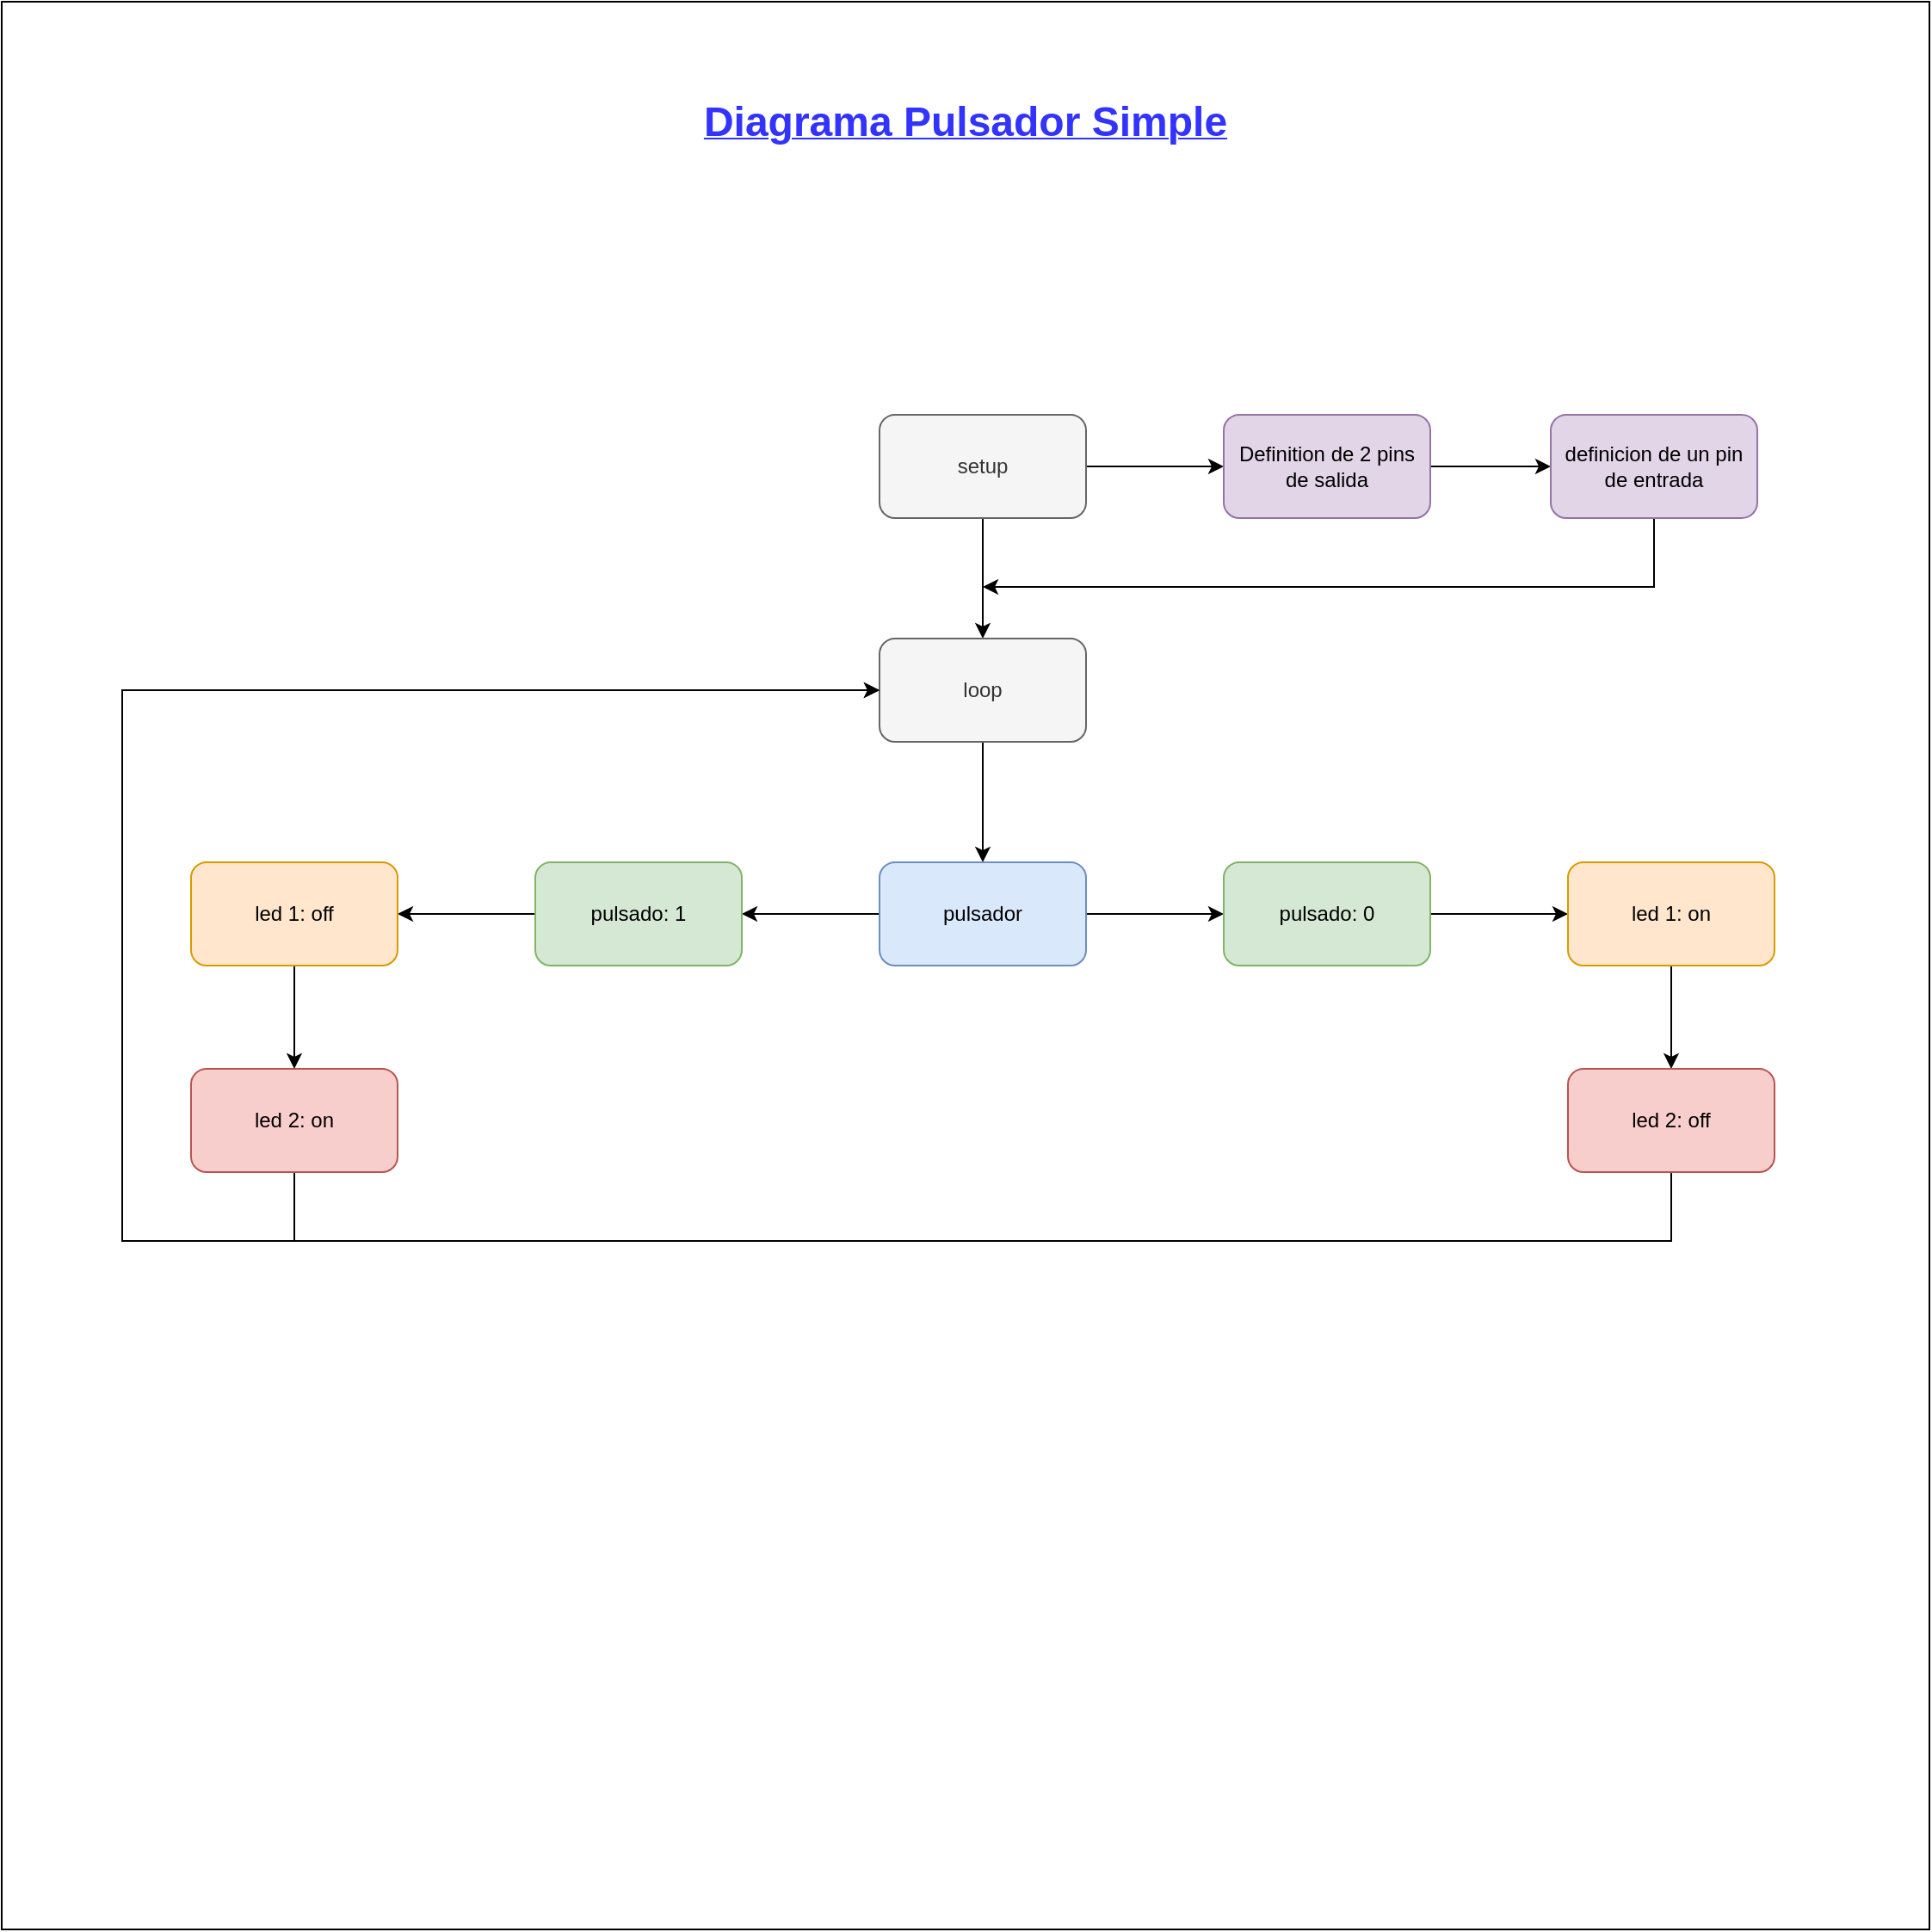 <mxfile version="13.7.5" type="device"><diagram id="f7v4GZ4xFy_5opES7VcV" name="Page-1"><mxGraphModel dx="1888" dy="1709" grid="1" gridSize="10" guides="1" tooltips="1" connect="1" arrows="1" fold="1" page="1" pageScale="1" pageWidth="850" pageHeight="1100" math="0" shadow="0"><root><mxCell id="0"/><mxCell id="1" parent="0"/><mxCell id="Zlr8nfxPaf666lFWuaiJ-28" value="" style="whiteSpace=wrap;html=1;aspect=fixed;" parent="1" vertex="1"><mxGeometry x="-270" y="-180" width="1120" height="1120" as="geometry"/></mxCell><mxCell id="Zlr8nfxPaf666lFWuaiJ-31" value="&lt;font style=&quot;font-size: 24px&quot;&gt;Diagrama Pulsador Simple&lt;br&gt;&lt;/font&gt;" style="text;html=1;strokeColor=none;fillColor=none;align=center;verticalAlign=middle;whiteSpace=wrap;rounded=0;fontStyle=5;fontColor=#3333FF;" parent="1" vertex="1"><mxGeometry x="100" y="-120" width="380" height="20" as="geometry"/></mxCell><mxCell id="Zlr8nfxPaf666lFWuaiJ-32" value="" style="edgeStyle=orthogonalEdgeStyle;rounded=0;orthogonalLoop=1;jettySize=auto;html=1;" parent="1" source="Zlr8nfxPaf666lFWuaiJ-34" target="Zlr8nfxPaf666lFWuaiJ-38" edge="1"><mxGeometry relative="1" as="geometry"/></mxCell><mxCell id="Zlr8nfxPaf666lFWuaiJ-33" value="" style="edgeStyle=orthogonalEdgeStyle;rounded=0;orthogonalLoop=1;jettySize=auto;html=1;" parent="1" source="Zlr8nfxPaf666lFWuaiJ-34" target="Zlr8nfxPaf666lFWuaiJ-36" edge="1"><mxGeometry relative="1" as="geometry"/></mxCell><mxCell id="Zlr8nfxPaf666lFWuaiJ-34" value="setup" style="rounded=1;whiteSpace=wrap;html=1;fillColor=#f5f5f5;strokeColor=#666666;fontColor=#333333;" parent="1" vertex="1"><mxGeometry x="240" y="60" width="120" height="60" as="geometry"/></mxCell><mxCell id="Zlr8nfxPaf666lFWuaiJ-35" value="" style="edgeStyle=orthogonalEdgeStyle;rounded=0;orthogonalLoop=1;jettySize=auto;html=1;" parent="1" source="Zlr8nfxPaf666lFWuaiJ-36" target="Zlr8nfxPaf666lFWuaiJ-43" edge="1"><mxGeometry relative="1" as="geometry"/></mxCell><mxCell id="Zlr8nfxPaf666lFWuaiJ-36" value="loop" style="rounded=1;whiteSpace=wrap;html=1;fillColor=#f5f5f5;strokeColor=#666666;fontColor=#333333;" parent="1" vertex="1"><mxGeometry x="240" y="190" width="120" height="60" as="geometry"/></mxCell><mxCell id="Zlr8nfxPaf666lFWuaiJ-37" value="" style="edgeStyle=orthogonalEdgeStyle;rounded=0;orthogonalLoop=1;jettySize=auto;html=1;" parent="1" source="Zlr8nfxPaf666lFWuaiJ-38" target="Zlr8nfxPaf666lFWuaiJ-40" edge="1"><mxGeometry relative="1" as="geometry"/></mxCell><mxCell id="Zlr8nfxPaf666lFWuaiJ-38" value="&lt;div&gt;Definition de 2 pins de salida&lt;br&gt;&lt;/div&gt;" style="rounded=1;whiteSpace=wrap;html=1;fillColor=#e1d5e7;strokeColor=#9673a6;" parent="1" vertex="1"><mxGeometry x="440" y="60" width="120" height="60" as="geometry"/></mxCell><mxCell id="Zlr8nfxPaf666lFWuaiJ-39" style="edgeStyle=orthogonalEdgeStyle;rounded=0;orthogonalLoop=1;jettySize=auto;html=1;" parent="1" source="Zlr8nfxPaf666lFWuaiJ-40" edge="1"><mxGeometry relative="1" as="geometry"><mxPoint x="300" y="160" as="targetPoint"/><Array as="points"><mxPoint x="690" y="160"/></Array></mxGeometry></mxCell><mxCell id="Zlr8nfxPaf666lFWuaiJ-40" value="definicion de un pin de entrada" style="rounded=1;whiteSpace=wrap;html=1;fillColor=#e1d5e7;strokeColor=#9673a6;" parent="1" vertex="1"><mxGeometry x="630" y="60" width="120" height="60" as="geometry"/></mxCell><mxCell id="Zlr8nfxPaf666lFWuaiJ-41" value="" style="edgeStyle=orthogonalEdgeStyle;rounded=0;orthogonalLoop=1;jettySize=auto;html=1;" parent="1" source="Zlr8nfxPaf666lFWuaiJ-43" target="Zlr8nfxPaf666lFWuaiJ-45" edge="1"><mxGeometry relative="1" as="geometry"/></mxCell><mxCell id="Zlr8nfxPaf666lFWuaiJ-42" value="" style="edgeStyle=orthogonalEdgeStyle;rounded=0;orthogonalLoop=1;jettySize=auto;html=1;" parent="1" source="Zlr8nfxPaf666lFWuaiJ-43" target="Zlr8nfxPaf666lFWuaiJ-49" edge="1"><mxGeometry relative="1" as="geometry"/></mxCell><mxCell id="Zlr8nfxPaf666lFWuaiJ-43" value="pulsador" style="rounded=1;whiteSpace=wrap;html=1;fillColor=#dae8fc;strokeColor=#6c8ebf;" parent="1" vertex="1"><mxGeometry x="240" y="320" width="120" height="60" as="geometry"/></mxCell><mxCell id="Zlr8nfxPaf666lFWuaiJ-44" value="" style="edgeStyle=orthogonalEdgeStyle;rounded=0;orthogonalLoop=1;jettySize=auto;html=1;" parent="1" source="Zlr8nfxPaf666lFWuaiJ-45" target="Zlr8nfxPaf666lFWuaiJ-47" edge="1"><mxGeometry relative="1" as="geometry"/></mxCell><mxCell id="Zlr8nfxPaf666lFWuaiJ-45" value="pulsado: 0" style="rounded=1;whiteSpace=wrap;html=1;fillColor=#d5e8d4;strokeColor=#82b366;" parent="1" vertex="1"><mxGeometry x="440" y="320" width="120" height="60" as="geometry"/></mxCell><mxCell id="Zlr8nfxPaf666lFWuaiJ-46" value="" style="edgeStyle=orthogonalEdgeStyle;rounded=0;orthogonalLoop=1;jettySize=auto;html=1;" parent="1" source="Zlr8nfxPaf666lFWuaiJ-47" target="Zlr8nfxPaf666lFWuaiJ-53" edge="1"><mxGeometry relative="1" as="geometry"/></mxCell><mxCell id="Zlr8nfxPaf666lFWuaiJ-47" value="led 1: on" style="rounded=1;whiteSpace=wrap;html=1;fillColor=#ffe6cc;strokeColor=#d79b00;" parent="1" vertex="1"><mxGeometry x="640" y="320" width="120" height="60" as="geometry"/></mxCell><mxCell id="Zlr8nfxPaf666lFWuaiJ-48" value="" style="edgeStyle=orthogonalEdgeStyle;rounded=0;orthogonalLoop=1;jettySize=auto;html=1;" parent="1" source="Zlr8nfxPaf666lFWuaiJ-49" target="Zlr8nfxPaf666lFWuaiJ-55" edge="1"><mxGeometry relative="1" as="geometry"/></mxCell><mxCell id="Zlr8nfxPaf666lFWuaiJ-49" value="pulsado: 1" style="rounded=1;whiteSpace=wrap;html=1;fillColor=#d5e8d4;strokeColor=#82b366;" parent="1" vertex="1"><mxGeometry x="40" y="320" width="120" height="60" as="geometry"/></mxCell><mxCell id="Zlr8nfxPaf666lFWuaiJ-50" style="edgeStyle=orthogonalEdgeStyle;rounded=0;orthogonalLoop=1;jettySize=auto;html=1;" parent="1" source="Zlr8nfxPaf666lFWuaiJ-51" edge="1"><mxGeometry relative="1" as="geometry"><mxPoint x="240" y="220" as="targetPoint"/><Array as="points"><mxPoint x="-100" y="540"/><mxPoint x="-200" y="540"/><mxPoint x="-200" y="220"/></Array></mxGeometry></mxCell><mxCell id="Zlr8nfxPaf666lFWuaiJ-51" value="led 2: on" style="rounded=1;whiteSpace=wrap;html=1;fillColor=#f8cecc;strokeColor=#b85450;" parent="1" vertex="1"><mxGeometry x="-160" y="440" width="120" height="60" as="geometry"/></mxCell><mxCell id="Zlr8nfxPaf666lFWuaiJ-52" style="edgeStyle=orthogonalEdgeStyle;rounded=0;orthogonalLoop=1;jettySize=auto;html=1;entryX=0;entryY=0.5;entryDx=0;entryDy=0;" parent="1" source="Zlr8nfxPaf666lFWuaiJ-53" target="Zlr8nfxPaf666lFWuaiJ-36" edge="1"><mxGeometry relative="1" as="geometry"><Array as="points"><mxPoint x="700" y="540"/><mxPoint x="-200" y="540"/><mxPoint x="-200" y="220"/></Array></mxGeometry></mxCell><mxCell id="Zlr8nfxPaf666lFWuaiJ-53" value="led 2: off" style="rounded=1;whiteSpace=wrap;html=1;fillColor=#f8cecc;strokeColor=#b85450;" parent="1" vertex="1"><mxGeometry x="640" y="440" width="120" height="60" as="geometry"/></mxCell><mxCell id="Zlr8nfxPaf666lFWuaiJ-54" value="" style="edgeStyle=orthogonalEdgeStyle;rounded=0;orthogonalLoop=1;jettySize=auto;html=1;" parent="1" source="Zlr8nfxPaf666lFWuaiJ-55" target="Zlr8nfxPaf666lFWuaiJ-51" edge="1"><mxGeometry relative="1" as="geometry"/></mxCell><mxCell id="Zlr8nfxPaf666lFWuaiJ-55" value="led 1: off" style="rounded=1;whiteSpace=wrap;html=1;fillColor=#ffe6cc;strokeColor=#d79b00;" parent="1" vertex="1"><mxGeometry x="-160" y="320" width="120" height="60" as="geometry"/></mxCell></root></mxGraphModel></diagram></mxfile>